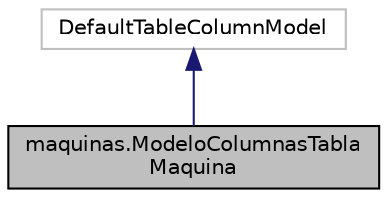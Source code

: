 digraph "maquinas.ModeloColumnasTablaMaquina"
{
  edge [fontname="Helvetica",fontsize="10",labelfontname="Helvetica",labelfontsize="10"];
  node [fontname="Helvetica",fontsize="10",shape=record];
  Node0 [label="maquinas.ModeloColumnasTabla\lMaquina",height=0.2,width=0.4,color="black", fillcolor="grey75", style="filled", fontcolor="black"];
  Node1 -> Node0 [dir="back",color="midnightblue",fontsize="10",style="solid",fontname="Helvetica"];
  Node1 [label="DefaultTableColumnModel",height=0.2,width=0.4,color="grey75", fillcolor="white", style="filled"];
}
